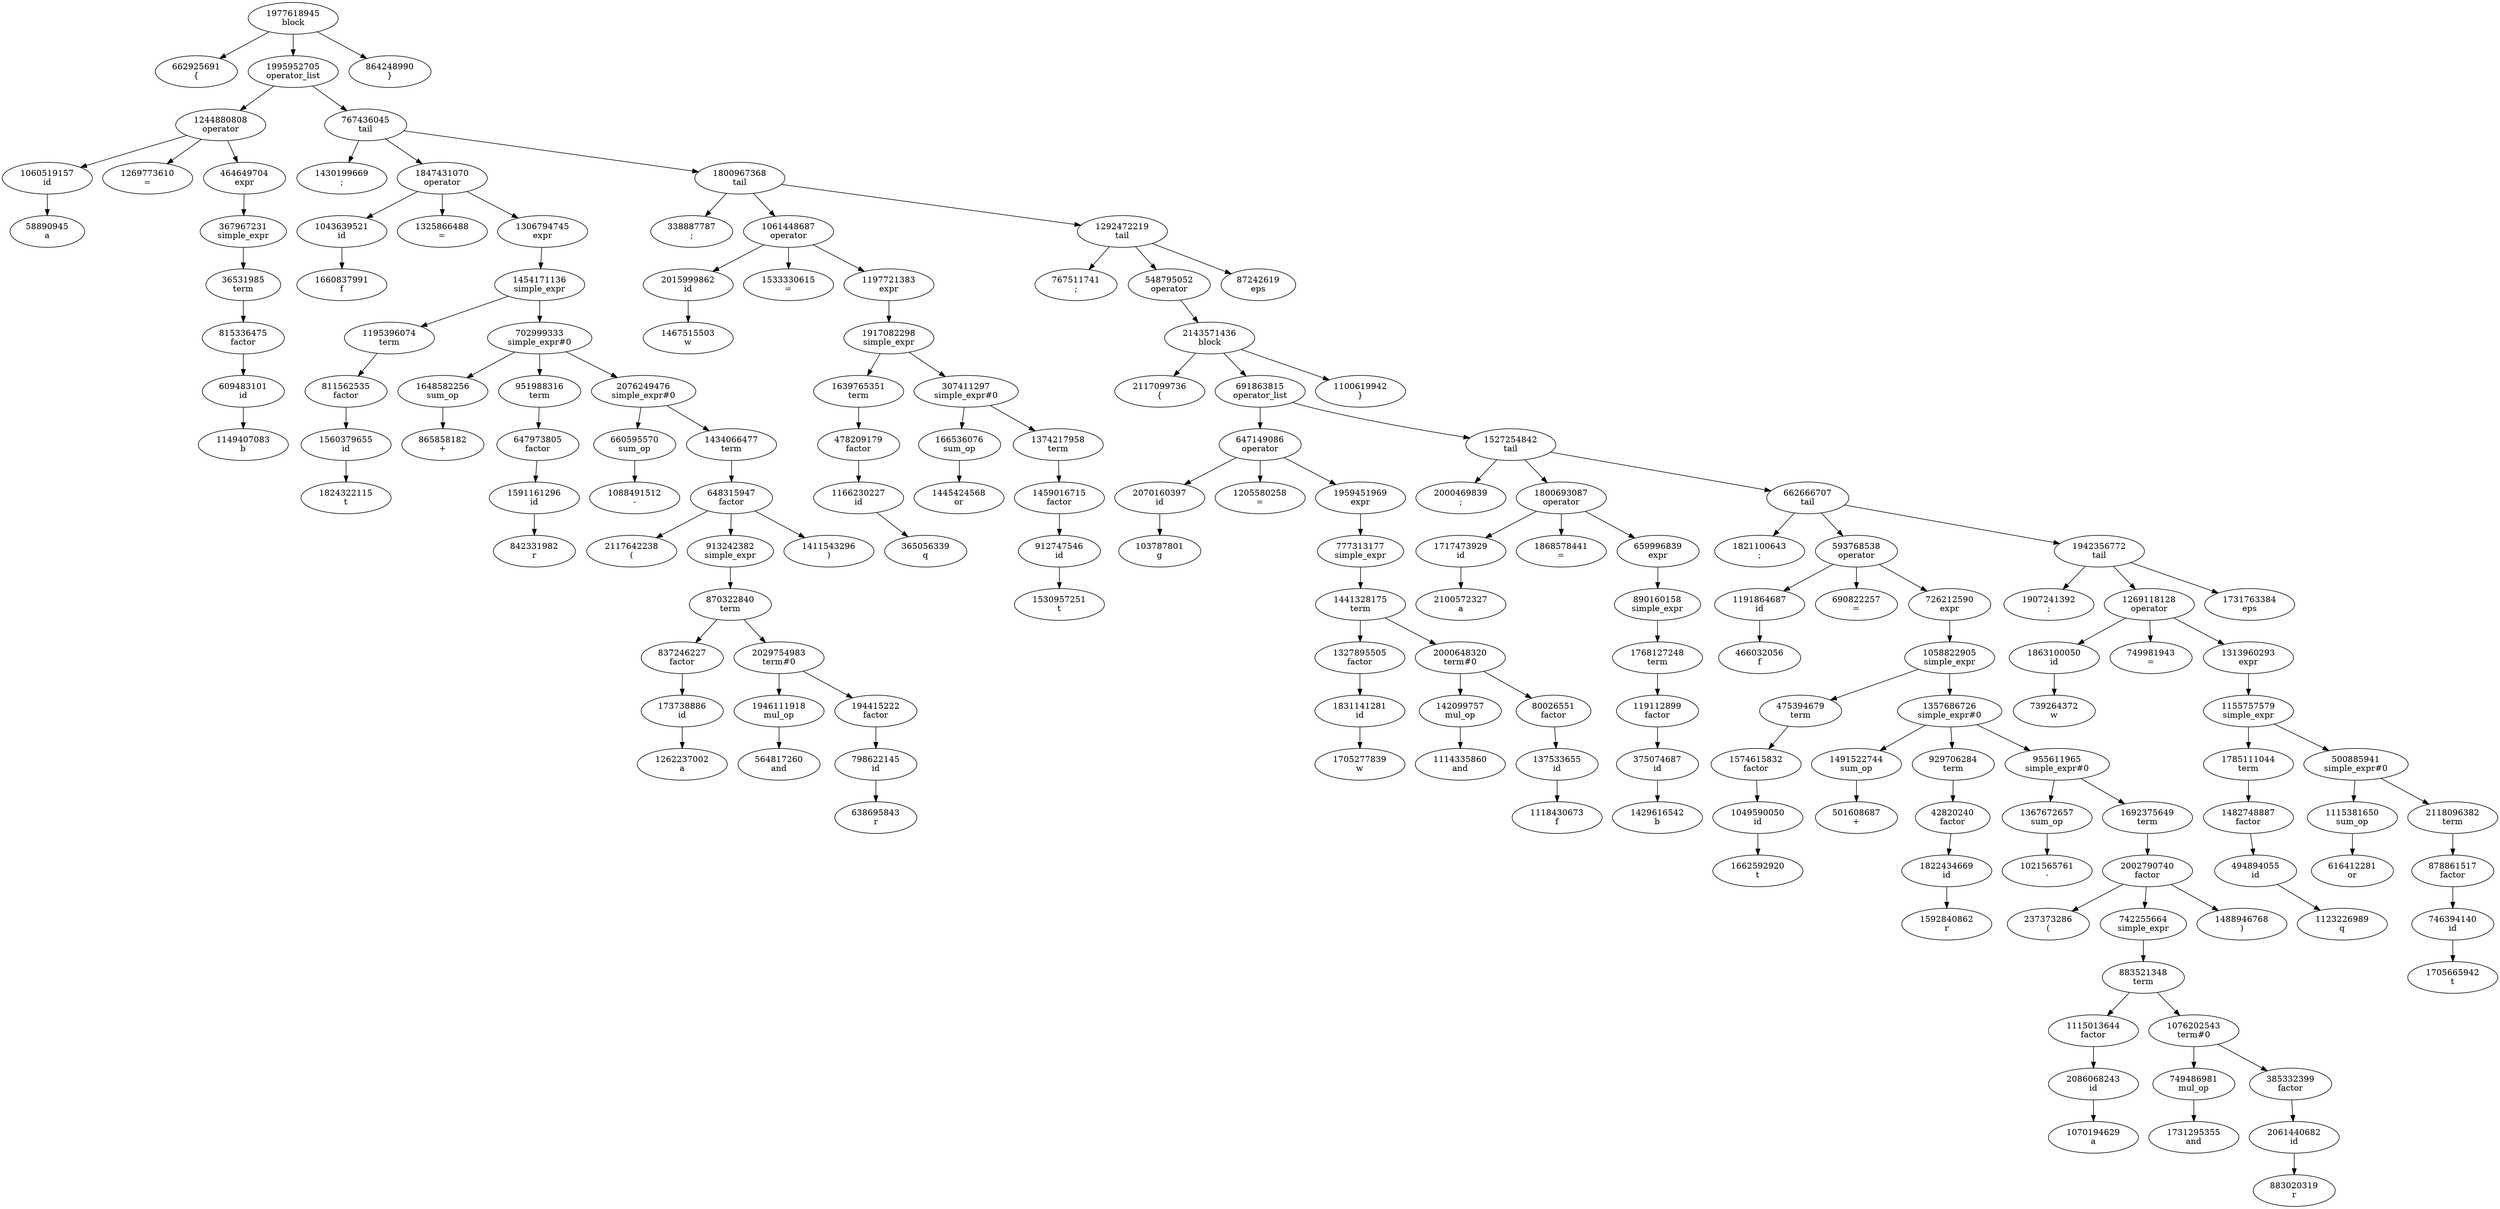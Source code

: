 digraph ParseTree {
"1977618945
block" -> "662925691
{"
"1977618945
block" -> "1995952705
operator_list"
"1995952705
operator_list" -> "1244880808
operator"
"1244880808
operator" -> "1060519157
id"
"1060519157
id" -> "58890945
a"
"1244880808
operator" -> "1269773610
="
"1244880808
operator" -> "464649704
expr"
"464649704
expr" -> "367967231
simple_expr"
"367967231
simple_expr" -> "36531985
term"
"36531985
term" -> "815336475
factor"
"815336475
factor" -> "609483101
id"
"609483101
id" -> "1149407083
b"
"1995952705
operator_list" -> "767436045
tail"
"767436045
tail" -> "1430199669
;"
"767436045
tail" -> "1847431070
operator"
"1847431070
operator" -> "1043639521
id"
"1043639521
id" -> "1660837991
f"
"1847431070
operator" -> "1325866488
="
"1847431070
operator" -> "1306794745
expr"
"1306794745
expr" -> "1454171136
simple_expr"
"1454171136
simple_expr" -> "1195396074
term"
"1195396074
term" -> "811562535
factor"
"811562535
factor" -> "1560379655
id"
"1560379655
id" -> "1824322115
t"
"1454171136
simple_expr" -> "702999333
simple_expr#0"
"702999333
simple_expr#0" -> "1648582256
sum_op"
"1648582256
sum_op" -> "865858182
+"
"702999333
simple_expr#0" -> "951988316
term"
"951988316
term" -> "647973805
factor"
"647973805
factor" -> "1591161296
id"
"1591161296
id" -> "842331982
r"
"702999333
simple_expr#0" -> "2076249476
simple_expr#0"
"2076249476
simple_expr#0" -> "660595570
sum_op"
"660595570
sum_op" -> "1088491512
-"
"2076249476
simple_expr#0" -> "1434066477
term"
"1434066477
term" -> "648315947
factor"
"648315947
factor" -> "2117642238
("
"648315947
factor" -> "913242382
simple_expr"
"913242382
simple_expr" -> "870322840
term"
"870322840
term" -> "837246227
factor"
"837246227
factor" -> "173738886
id"
"173738886
id" -> "1262237002
a"
"870322840
term" -> "2029754983
term#0"
"2029754983
term#0" -> "1946111918
mul_op"
"1946111918
mul_op" -> "564817260
and"
"2029754983
term#0" -> "194415222
factor"
"194415222
factor" -> "798622145
id"
"798622145
id" -> "638695843
r"
"648315947
factor" -> "1411543296
)"
"767436045
tail" -> "1800967368
tail"
"1800967368
tail" -> "338887787
;"
"1800967368
tail" -> "1061448687
operator"
"1061448687
operator" -> "2015999862
id"
"2015999862
id" -> "1467515503
w"
"1061448687
operator" -> "1533330615
="
"1061448687
operator" -> "1197721383
expr"
"1197721383
expr" -> "1917082298
simple_expr"
"1917082298
simple_expr" -> "1639765351
term"
"1639765351
term" -> "478209179
factor"
"478209179
factor" -> "1166230227
id"
"1166230227
id" -> "365056339
q"
"1917082298
simple_expr" -> "307411297
simple_expr#0"
"307411297
simple_expr#0" -> "166536076
sum_op"
"166536076
sum_op" -> "1445424568
or"
"307411297
simple_expr#0" -> "1374217958
term"
"1374217958
term" -> "1459016715
factor"
"1459016715
factor" -> "912747546
id"
"912747546
id" -> "1530957251
t"
"1800967368
tail" -> "1292472219
tail"
"1292472219
tail" -> "767511741
;"
"1292472219
tail" -> "548795052
operator"
"548795052
operator" -> "2143571436
block"
"2143571436
block" -> "2117099736
{"
"2143571436
block" -> "691863815
operator_list"
"691863815
operator_list" -> "647149086
operator"
"647149086
operator" -> "2070160397
id"
"2070160397
id" -> "103787801
g"
"647149086
operator" -> "1205580258
="
"647149086
operator" -> "1959451969
expr"
"1959451969
expr" -> "777313177
simple_expr"
"777313177
simple_expr" -> "1441328175
term"
"1441328175
term" -> "1327895505
factor"
"1327895505
factor" -> "1831141281
id"
"1831141281
id" -> "1705277839
w"
"1441328175
term" -> "2000648320
term#0"
"2000648320
term#0" -> "142099757
mul_op"
"142099757
mul_op" -> "1114335860
and"
"2000648320
term#0" -> "80026551
factor"
"80026551
factor" -> "137533655
id"
"137533655
id" -> "1118430673
f"
"691863815
operator_list" -> "1527254842
tail"
"1527254842
tail" -> "2000469839
;"
"1527254842
tail" -> "1800693087
operator"
"1800693087
operator" -> "1717473929
id"
"1717473929
id" -> "2100572327
a"
"1800693087
operator" -> "1868578441
="
"1800693087
operator" -> "659996839
expr"
"659996839
expr" -> "890160158
simple_expr"
"890160158
simple_expr" -> "1768127248
term"
"1768127248
term" -> "119112899
factor"
"119112899
factor" -> "375074687
id"
"375074687
id" -> "1429616542
b"
"1527254842
tail" -> "662666707
tail"
"662666707
tail" -> "1821100643
;"
"662666707
tail" -> "593768538
operator"
"593768538
operator" -> "1191864687
id"
"1191864687
id" -> "466032056
f"
"593768538
operator" -> "690822257
="
"593768538
operator" -> "726212590
expr"
"726212590
expr" -> "1058822905
simple_expr"
"1058822905
simple_expr" -> "475394679
term"
"475394679
term" -> "1574615832
factor"
"1574615832
factor" -> "1049590050
id"
"1049590050
id" -> "1662592920
t"
"1058822905
simple_expr" -> "1357686726
simple_expr#0"
"1357686726
simple_expr#0" -> "1491522744
sum_op"
"1491522744
sum_op" -> "501608687
+"
"1357686726
simple_expr#0" -> "929706284
term"
"929706284
term" -> "42820240
factor"
"42820240
factor" -> "1822434669
id"
"1822434669
id" -> "1592840862
r"
"1357686726
simple_expr#0" -> "955611965
simple_expr#0"
"955611965
simple_expr#0" -> "1367672657
sum_op"
"1367672657
sum_op" -> "1021565761
-"
"955611965
simple_expr#0" -> "1692375649
term"
"1692375649
term" -> "2002790740
factor"
"2002790740
factor" -> "237373286
("
"2002790740
factor" -> "742255664
simple_expr"
"742255664
simple_expr" -> "883521348
term"
"883521348
term" -> "1115013644
factor"
"1115013644
factor" -> "2086068243
id"
"2086068243
id" -> "1070194629
a"
"883521348
term" -> "1076202543
term#0"
"1076202543
term#0" -> "749486981
mul_op"
"749486981
mul_op" -> "1731295355
and"
"1076202543
term#0" -> "385332399
factor"
"385332399
factor" -> "2061440682
id"
"2061440682
id" -> "883020319
r"
"2002790740
factor" -> "1488946768
)"
"662666707
tail" -> "1942356772
tail"
"1942356772
tail" -> "1907241392
;"
"1942356772
tail" -> "1269118128
operator"
"1269118128
operator" -> "1863100050
id"
"1863100050
id" -> "739264372
w"
"1269118128
operator" -> "749981943
="
"1269118128
operator" -> "1313960293
expr"
"1313960293
expr" -> "1155757579
simple_expr"
"1155757579
simple_expr" -> "1785111044
term"
"1785111044
term" -> "1482748887
factor"
"1482748887
factor" -> "494894055
id"
"494894055
id" -> "1123226989
q"
"1155757579
simple_expr" -> "500885941
simple_expr#0"
"500885941
simple_expr#0" -> "1115381650
sum_op"
"1115381650
sum_op" -> "616412281
or"
"500885941
simple_expr#0" -> "2118096382
term"
"2118096382
term" -> "878861517
factor"
"878861517
factor" -> "746394140
id"
"746394140
id" -> "1705665942
t"
"1942356772
tail" -> "1731763384
eps"
"2143571436
block" -> "1100619942
}"
"1292472219
tail" -> "87242619
eps"
"1977618945
block" -> "864248990
}"
}
